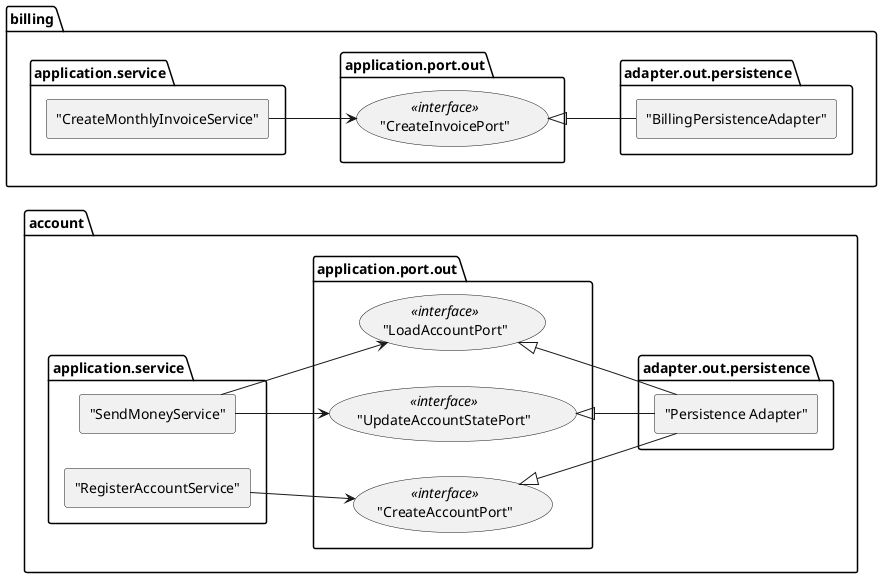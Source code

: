 @startuml
'https://plantuml.com/component-diagram

set separator none
left to right direction

skinparam componentStyle rectangle

package "account" {
    package "application.service" as as1 {
        ["SendMoneyService"] as sms
        ["RegisterAccountService"] as ras
    }

    package "application.port.out" as apo1 {
        ("LoadAccountPort") <<interface>> as lap
        ("UpdateAccountStatePort") <<interface>> as uasp
        ("CreateAccountPort") <<interface>> as cap
    }

    package "adapter.out.persistence" as aop1 {
        ["Persistence Adapter"] as pa
    }

    sms --> lap
    sms --> uasp
    ras --> cap

    lap <|-- pa
    uasp <|-- pa
    cap <|-- pa
}

package "billing" {
    package "application.service" {
        ["CreateMonthlyInvoiceService"] as cmis
    }

    package "application.port.out" {
        ("CreateInvoicePort") <<interface>> as cip
    }

    package "adapter.out.persistence" {
        ["BillingPersistenceAdapter"] as bpa
    }

    cmis --> cip

    cip <|-- bpa
}

@enduml
